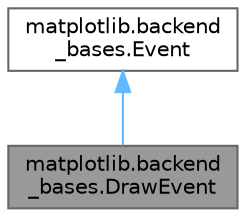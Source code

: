 digraph "matplotlib.backend_bases.DrawEvent"
{
 // LATEX_PDF_SIZE
  bgcolor="transparent";
  edge [fontname=Helvetica,fontsize=10,labelfontname=Helvetica,labelfontsize=10];
  node [fontname=Helvetica,fontsize=10,shape=box,height=0.2,width=0.4];
  Node1 [id="Node000001",label="matplotlib.backend\l_bases.DrawEvent",height=0.2,width=0.4,color="gray40", fillcolor="grey60", style="filled", fontcolor="black",tooltip=" "];
  Node2 -> Node1 [id="edge2_Node000001_Node000002",dir="back",color="steelblue1",style="solid",tooltip=" "];
  Node2 [id="Node000002",label="matplotlib.backend\l_bases.Event",height=0.2,width=0.4,color="gray40", fillcolor="white", style="filled",URL="$d5/dca/classmatplotlib_1_1backend__bases_1_1Event.html",tooltip=" "];
}
